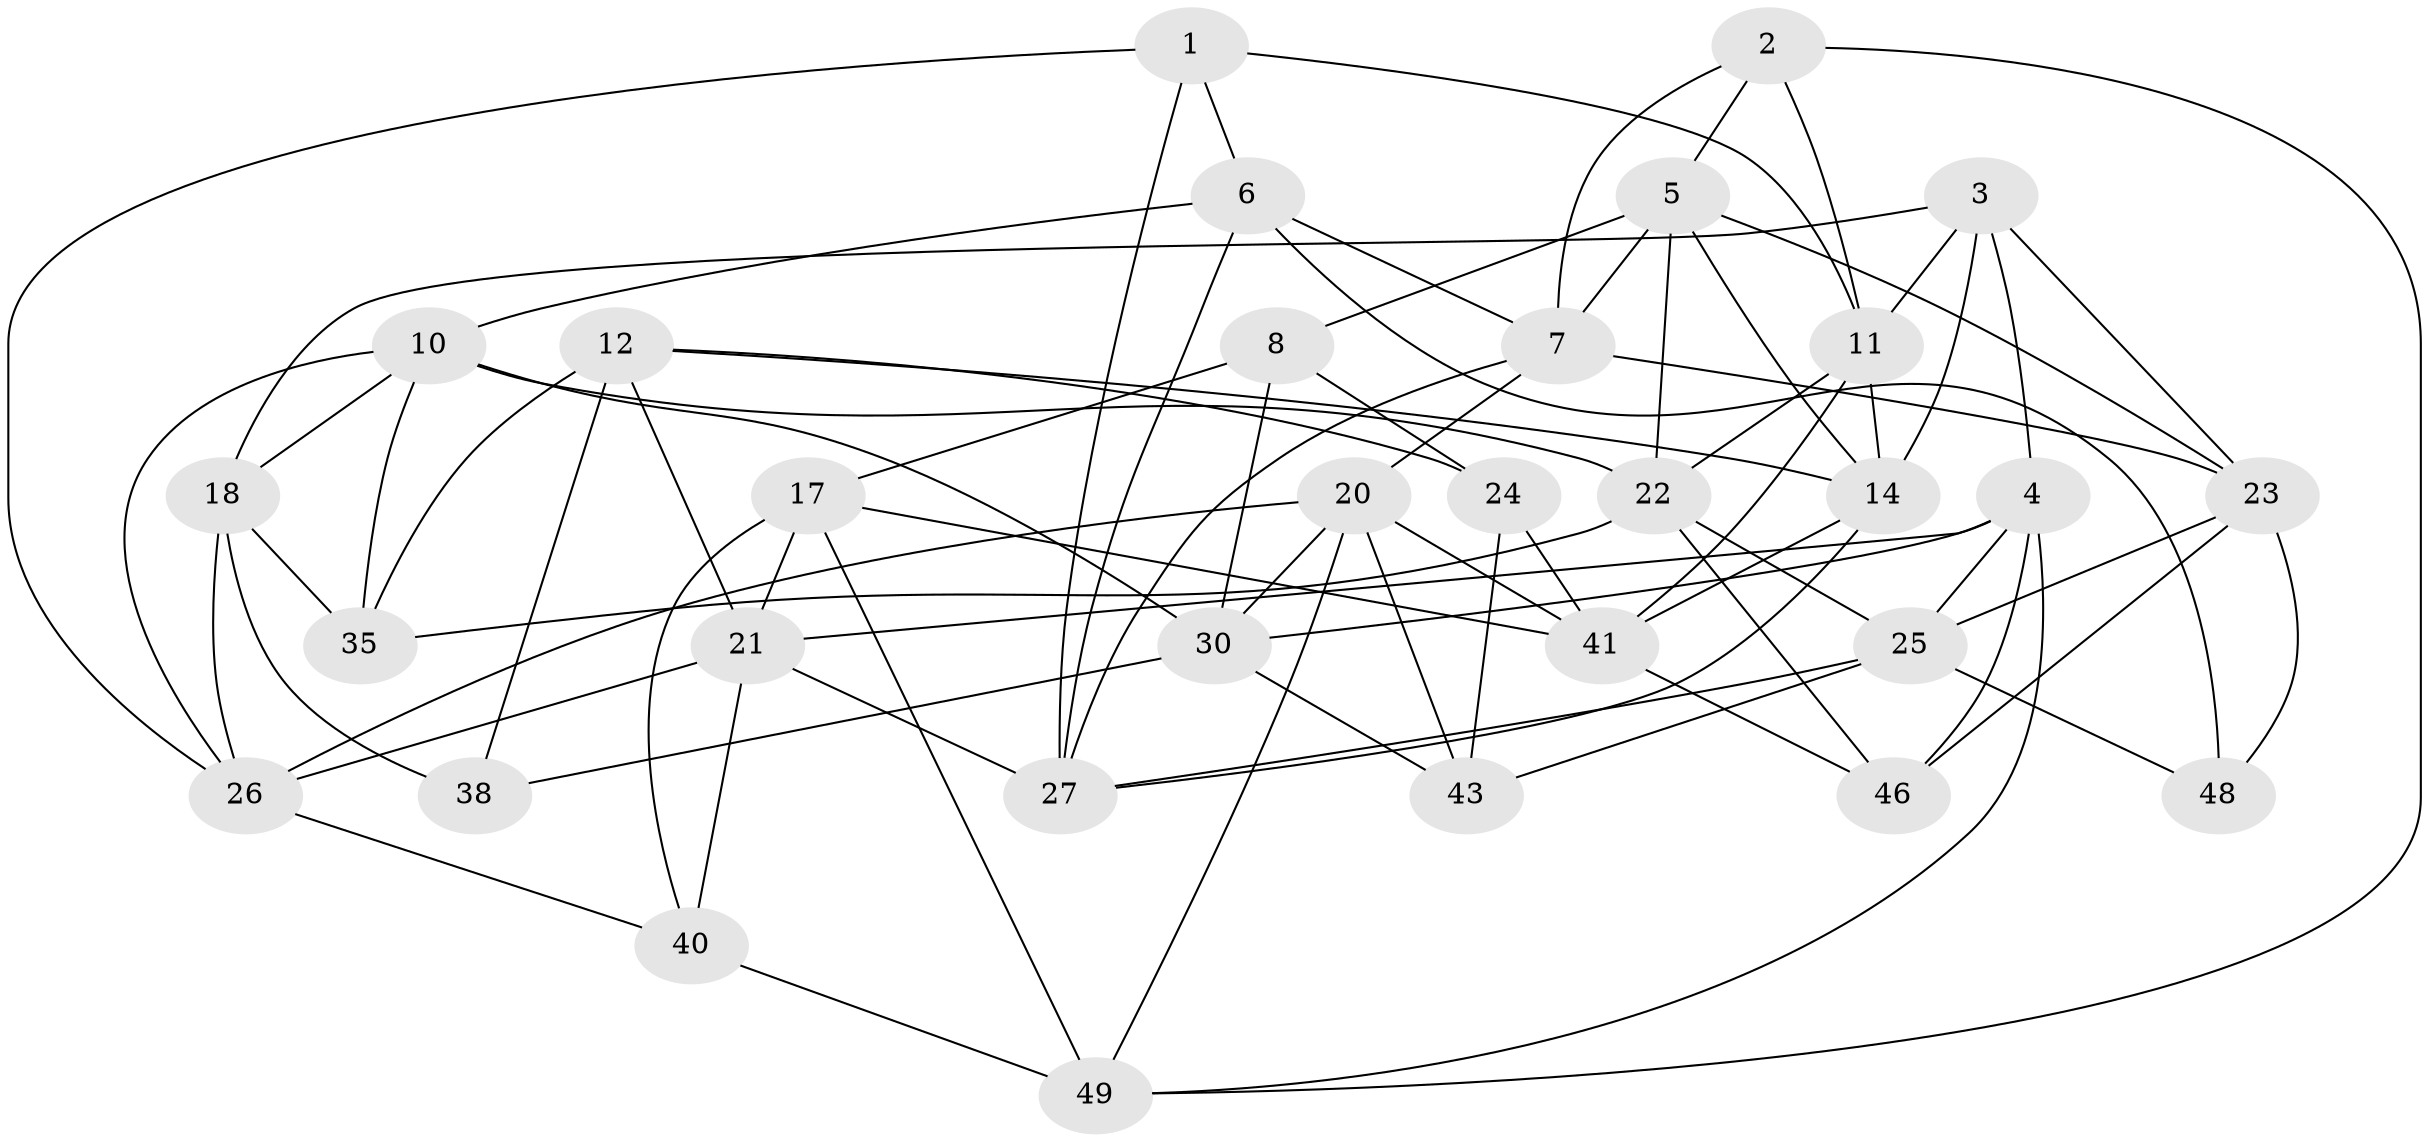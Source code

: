 // Generated by graph-tools (version 1.1) at 2025/24/03/03/25 07:24:24]
// undirected, 31 vertices, 79 edges
graph export_dot {
graph [start="1"]
  node [color=gray90,style=filled];
  1;
  2;
  3 [super="+9"];
  4 [super="+19"];
  5 [super="+13"];
  6 [super="+52"];
  7 [super="+31"];
  8;
  10 [super="+32"];
  11 [super="+16"];
  12 [super="+29"];
  14 [super="+15"];
  17 [super="+42"];
  18 [super="+34"];
  20 [super="+39"];
  21 [super="+44"];
  22 [super="+28"];
  23 [super="+33"];
  24;
  25 [super="+37"];
  26 [super="+36"];
  27 [super="+45"];
  30 [super="+47"];
  35;
  38;
  40;
  41 [super="+51"];
  43;
  46;
  48;
  49 [super="+50"];
  1 -- 11;
  1 -- 27;
  1 -- 26;
  1 -- 6;
  2 -- 11;
  2 -- 49;
  2 -- 7;
  2 -- 5;
  3 -- 4;
  3 -- 11;
  3 -- 18 [weight=2];
  3 -- 23;
  3 -- 14;
  4 -- 30;
  4 -- 25;
  4 -- 46;
  4 -- 49;
  4 -- 21;
  5 -- 8;
  5 -- 7;
  5 -- 23;
  5 -- 22;
  5 -- 14;
  6 -- 48 [weight=2];
  6 -- 27;
  6 -- 10;
  6 -- 7;
  7 -- 27;
  7 -- 23;
  7 -- 20;
  8 -- 30;
  8 -- 24;
  8 -- 17;
  10 -- 22;
  10 -- 35;
  10 -- 30;
  10 -- 18;
  10 -- 26;
  11 -- 22;
  11 -- 14;
  11 -- 41;
  12 -- 38 [weight=2];
  12 -- 35;
  12 -- 24;
  12 -- 14;
  12 -- 21;
  14 -- 27;
  14 -- 41;
  17 -- 49 [weight=2];
  17 -- 41;
  17 -- 40;
  17 -- 21;
  18 -- 35;
  18 -- 26;
  18 -- 38;
  20 -- 43;
  20 -- 41;
  20 -- 26;
  20 -- 49;
  20 -- 30;
  21 -- 26;
  21 -- 40;
  21 -- 27;
  22 -- 35;
  22 -- 46;
  22 -- 25;
  23 -- 48;
  23 -- 25;
  23 -- 46;
  24 -- 43;
  24 -- 41;
  25 -- 43;
  25 -- 48;
  25 -- 27;
  26 -- 40;
  30 -- 38;
  30 -- 43;
  40 -- 49;
  41 -- 46;
}
